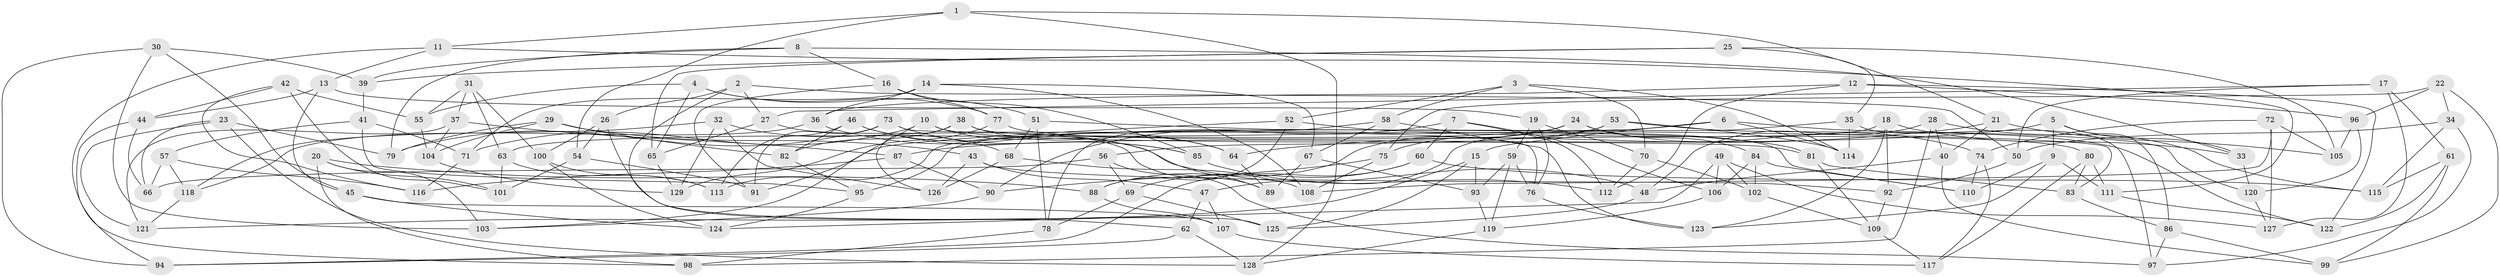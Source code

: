 // coarse degree distribution, {4: 0.6363636363636364, 3: 0.03896103896103896, 6: 0.05194805194805195, 5: 0.12987012987012986, 8: 0.07792207792207792, 11: 0.012987012987012988, 12: 0.012987012987012988, 9: 0.025974025974025976, 10: 0.012987012987012988}
// Generated by graph-tools (version 1.1) at 2025/02/03/04/25 22:02:57]
// undirected, 129 vertices, 258 edges
graph export_dot {
graph [start="1"]
  node [color=gray90,style=filled];
  1;
  2;
  3;
  4;
  5;
  6;
  7;
  8;
  9;
  10;
  11;
  12;
  13;
  14;
  15;
  16;
  17;
  18;
  19;
  20;
  21;
  22;
  23;
  24;
  25;
  26;
  27;
  28;
  29;
  30;
  31;
  32;
  33;
  34;
  35;
  36;
  37;
  38;
  39;
  40;
  41;
  42;
  43;
  44;
  45;
  46;
  47;
  48;
  49;
  50;
  51;
  52;
  53;
  54;
  55;
  56;
  57;
  58;
  59;
  60;
  61;
  62;
  63;
  64;
  65;
  66;
  67;
  68;
  69;
  70;
  71;
  72;
  73;
  74;
  75;
  76;
  77;
  78;
  79;
  80;
  81;
  82;
  83;
  84;
  85;
  86;
  87;
  88;
  89;
  90;
  91;
  92;
  93;
  94;
  95;
  96;
  97;
  98;
  99;
  100;
  101;
  102;
  103;
  104;
  105;
  106;
  107;
  108;
  109;
  110;
  111;
  112;
  113;
  114;
  115;
  116;
  117;
  118;
  119;
  120;
  121;
  122;
  123;
  124;
  125;
  126;
  127;
  128;
  129;
  1 -- 54;
  1 -- 11;
  1 -- 21;
  1 -- 128;
  2 -- 50;
  2 -- 27;
  2 -- 26;
  2 -- 62;
  3 -- 52;
  3 -- 114;
  3 -- 58;
  3 -- 70;
  4 -- 77;
  4 -- 51;
  4 -- 55;
  4 -- 65;
  5 -- 9;
  5 -- 33;
  5 -- 86;
  5 -- 87;
  6 -- 120;
  6 -- 15;
  6 -- 114;
  6 -- 113;
  7 -- 90;
  7 -- 112;
  7 -- 60;
  7 -- 106;
  8 -- 79;
  8 -- 33;
  8 -- 16;
  8 -- 39;
  9 -- 110;
  9 -- 111;
  9 -- 123;
  10 -- 81;
  10 -- 103;
  10 -- 71;
  10 -- 89;
  11 -- 13;
  11 -- 111;
  11 -- 98;
  12 -- 122;
  12 -- 36;
  12 -- 96;
  12 -- 112;
  13 -- 19;
  13 -- 45;
  13 -- 44;
  14 -- 71;
  14 -- 36;
  14 -- 108;
  14 -- 67;
  15 -- 93;
  15 -- 125;
  15 -- 121;
  16 -- 91;
  16 -- 77;
  16 -- 85;
  17 -- 61;
  17 -- 50;
  17 -- 127;
  17 -- 27;
  18 -- 33;
  18 -- 92;
  18 -- 95;
  18 -- 123;
  19 -- 76;
  19 -- 70;
  19 -- 59;
  20 -- 88;
  20 -- 98;
  20 -- 103;
  20 -- 101;
  21 -- 105;
  21 -- 40;
  21 -- 64;
  22 -- 34;
  22 -- 96;
  22 -- 99;
  22 -- 75;
  23 -- 121;
  23 -- 128;
  23 -- 79;
  23 -- 66;
  24 -- 88;
  24 -- 74;
  24 -- 63;
  24 -- 84;
  25 -- 39;
  25 -- 35;
  25 -- 65;
  25 -- 105;
  26 -- 54;
  26 -- 100;
  26 -- 125;
  27 -- 89;
  27 -- 65;
  28 -- 48;
  28 -- 40;
  28 -- 98;
  28 -- 115;
  29 -- 79;
  29 -- 43;
  29 -- 104;
  29 -- 82;
  30 -- 103;
  30 -- 39;
  30 -- 94;
  30 -- 45;
  31 -- 55;
  31 -- 63;
  31 -- 100;
  31 -- 37;
  32 -- 68;
  32 -- 126;
  32 -- 129;
  32 -- 118;
  33 -- 120;
  34 -- 115;
  34 -- 97;
  34 -- 50;
  35 -- 97;
  35 -- 47;
  35 -- 114;
  36 -- 64;
  36 -- 118;
  37 -- 104;
  37 -- 121;
  37 -- 87;
  38 -- 64;
  38 -- 82;
  38 -- 110;
  38 -- 126;
  39 -- 41;
  40 -- 48;
  40 -- 99;
  41 -- 71;
  41 -- 95;
  41 -- 57;
  42 -- 44;
  42 -- 55;
  42 -- 101;
  42 -- 116;
  43 -- 126;
  43 -- 47;
  43 -- 92;
  44 -- 94;
  44 -- 66;
  45 -- 124;
  45 -- 107;
  46 -- 113;
  46 -- 82;
  46 -- 48;
  46 -- 85;
  47 -- 62;
  47 -- 107;
  48 -- 125;
  49 -- 102;
  49 -- 106;
  49 -- 124;
  49 -- 127;
  50 -- 92;
  51 -- 78;
  51 -- 68;
  51 -- 83;
  52 -- 91;
  52 -- 81;
  52 -- 88;
  53 -- 75;
  53 -- 114;
  53 -- 122;
  53 -- 56;
  54 -- 101;
  54 -- 91;
  55 -- 104;
  56 -- 69;
  56 -- 97;
  56 -- 66;
  57 -- 116;
  57 -- 118;
  57 -- 66;
  58 -- 78;
  58 -- 123;
  58 -- 67;
  59 -- 76;
  59 -- 93;
  59 -- 119;
  60 -- 69;
  60 -- 115;
  60 -- 94;
  61 -- 99;
  61 -- 122;
  61 -- 115;
  62 -- 128;
  62 -- 94;
  63 -- 101;
  63 -- 113;
  64 -- 89;
  65 -- 129;
  67 -- 89;
  67 -- 93;
  68 -- 126;
  68 -- 108;
  69 -- 78;
  69 -- 125;
  70 -- 102;
  70 -- 112;
  71 -- 116;
  72 -- 127;
  72 -- 108;
  72 -- 105;
  72 -- 74;
  73 -- 85;
  73 -- 91;
  73 -- 76;
  73 -- 79;
  74 -- 117;
  74 -- 110;
  75 -- 108;
  75 -- 90;
  76 -- 123;
  77 -- 129;
  77 -- 80;
  78 -- 98;
  80 -- 83;
  80 -- 117;
  80 -- 111;
  81 -- 83;
  81 -- 109;
  82 -- 95;
  83 -- 86;
  84 -- 106;
  84 -- 110;
  84 -- 102;
  85 -- 112;
  86 -- 99;
  86 -- 97;
  87 -- 90;
  87 -- 116;
  88 -- 107;
  90 -- 103;
  92 -- 109;
  93 -- 119;
  95 -- 124;
  96 -- 105;
  96 -- 120;
  100 -- 113;
  100 -- 124;
  102 -- 109;
  104 -- 129;
  106 -- 119;
  107 -- 117;
  109 -- 117;
  111 -- 122;
  118 -- 121;
  119 -- 128;
  120 -- 127;
}
